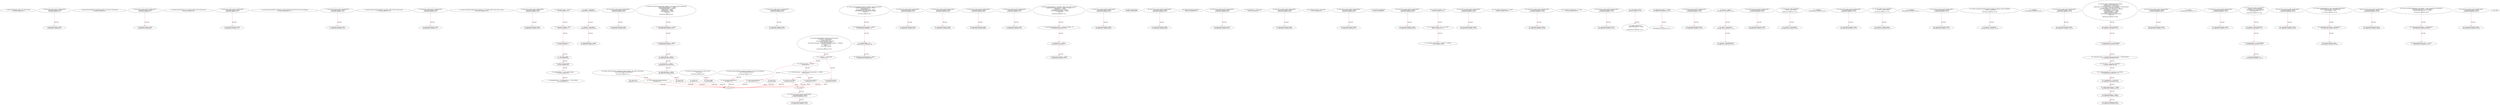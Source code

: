 digraph  {
13 [label="2_ function totalSupply() public view returns (uint);\n13-function_definition-3-3", method="totalSupply()", type_label=function_definition];
21 [label="3_ function bug_unchk_send21() payable public{\n      msg.sender.transfer(1 ether);}\n21-function_definition-4-5", method="bug_unchk_send21()", type_label=function_definition];
26 [label="4_ msg.sender.transfer(1 ether);\n26-expression_statement-5-5", method="bug_unchk_send21()", type_label=expression_statement];
36 [label="5_ function balanceOf(address tokenOwner) public view returns (uint balance);\n36-function_definition-6-6", method="balanceOf(address tokenOwner)", type_label=function_definition];
49 [label="6_ function bug_unchk_send10() payable public{\n      msg.sender.transfer(1 ether);}\n49-function_definition-7-8", method="bug_unchk_send10()", type_label=function_definition];
54 [label="7_ msg.sender.transfer(1 ether);\n54-expression_statement-8-8", method="bug_unchk_send10()", type_label=expression_statement];
64 [label="8_ function transfer(address to, uint tokens) public returns (bool success);\n64-function_definition-9-9", method="transfer(address to,uint tokens)", type_label=function_definition];
80 [label="9_ function bug_unchk_send22() payable public{\n      msg.sender.transfer(1 ether);}\n80-function_definition-10-11", method="bug_unchk_send22()", type_label=function_definition];
85 [label="10_ msg.sender.transfer(1 ether);\n85-expression_statement-11-11", method="bug_unchk_send22()", type_label=expression_statement];
95 [label="11_ function allowance(address tokenOwner, address spender) public view returns (uint remaining);\n95-function_definition-12-12", method="allowance(address tokenOwner,address spender)", type_label=function_definition];
112 [label="12_ function bug_unchk_send12() payable public{\n      msg.sender.transfer(1 ether);}\n112-function_definition-13-14", method="bug_unchk_send12()", type_label=function_definition];
117 [label="13_ msg.sender.transfer(1 ether);\n117-expression_statement-14-14", method="bug_unchk_send12()", type_label=expression_statement];
127 [label="14_ function approve(address spender, uint tokens) public returns (bool success);\n127-function_definition-15-15", method="approve(address spender,uint tokens)", type_label=function_definition];
143 [label="15_ function bug_unchk_send11() payable public{\n      msg.sender.transfer(1 ether);}\n143-function_definition-16-17", method="bug_unchk_send11()", type_label=function_definition];
148 [label="16_ msg.sender.transfer(1 ether);\n148-expression_statement-17-17", method="bug_unchk_send11()", type_label=expression_statement];
158 [label="17_ function transferFrom(address from, address to, uint tokens) public returns (bool success);\n158-function_definition-18-18", method="transferFrom(address from,address to,uint tokens)", type_label=function_definition];
178 [label="18_ function bug_unchk_send1() payable public{\n      msg.sender.transfer(1 ether);}\n178-function_definition-19-20", method="bug_unchk_send1()", type_label=function_definition];
183 [label="19_ msg.sender.transfer(1 ether);\n183-expression_statement-20-20", method="bug_unchk_send1()", type_label=expression_statement];
227 [label="24_ string public name = \"Acunar\";\n227-new_variable-25-25", method="", type_label=new_variable];
234 [label="25_ string public symbol = \"ACN\";\n234-new_variable-26-26", method="", type_label=new_variable];
241 [label="26_ uint public decimals = 0;\n241-new_variable-27-27", method="", type_label=new_variable];
247 [label="27_ uint public supply;\n247-new_variable-28-28", method="", type_label=new_variable];
252 [label="28_ address public founder;\n252-new_variable-29-29", method="", type_label=new_variable];
257 [label="29_ mapping(address => uint) public balances;\n257-new_variable-30-30", method="", type_label=new_variable];
264 [label="30_ mapping(address => mapping(address => uint)) allowed;\n264-new_variable-31-31", method="", type_label=new_variable];
302 [label="34_ supply = 200000000;\n302-expression_statement-35-35", method="", type_label=expression_statement];
306 [label="35_ founder = msg.sender;\n306-expression_statement-36-36", method="", type_label=expression_statement];
312 [label="36_ balances[founder] = supply;\n312-expression_statement-37-37", method="", type_label=expression_statement];
318 [label="38_ function bug_unchk_send2() payable public{\n      msg.sender.transfer(1 ether);}\n318-function_definition-39-40", method="bug_unchk_send2()", type_label=function_definition];
323 [label="39_ msg.sender.transfer(1 ether);\n323-expression_statement-40-40", method="bug_unchk_send2()", type_label=expression_statement];
333 [label="40_ function allowance(address tokenOwner, address spender) view public returns(uint){\n        return allowed[tokenOwner][spender];\n    }\n333-function_definition-41-43", method="allowance(address tokenOwner,address spender)", type_label=function_definition];
350 [label="41_ return allowed[tokenOwner][spender];\n350-return-42-42", method="allowance(address tokenOwner,address spender)", type_label=return];
356 [label="43_ function bug_unchk_send17() payable public{\n      msg.sender.transfer(1 ether);}\n356-function_definition-44-45", method="bug_unchk_send17()", type_label=function_definition];
361 [label="44_ msg.sender.transfer(1 ether);\n361-expression_statement-45-45", method="bug_unchk_send17()", type_label=expression_statement];
371 [label="45_ function approve(address spender, uint tokens) public returns(bool){\n        require(balances[msg.sender] >= tokens);\n        require(tokens > 0);\n        allowed[msg.sender][spender] = tokens;\n        emit Approval(msg.sender, spender, tokens);\n        return true;\n    }\n371-function_definition-46-52", method="approve(address spender,uint tokens)", type_label=function_definition];
387 [label="46_ require(balances[msg.sender] >= tokens);\n387-expression_statement-47-47", method="approve(address spender,uint tokens)", type_label=expression_statement];
398 [label="47_ require(tokens > 0);\n398-expression_statement-48-48", method="approve(address spender,uint tokens)", type_label=expression_statement];
405 [label="48_ allowed[msg.sender][spender] = tokens;\n405-expression_statement-49-49", method="approve(address spender,uint tokens)", type_label=expression_statement];
425 [label="50_ return true;\n425-return-51-51", method="approve(address spender,uint tokens)", type_label=return];
428 [label="52_ function bug_unchk_send3() payable public{\n      msg.sender.transfer(1 ether);}\n428-function_definition-53-54", method="bug_unchk_send3()", type_label=function_definition];
433 [label="53_ msg.sender.transfer(1 ether);\n433-expression_statement-54-54", method="bug_unchk_send3()", type_label=expression_statement];
443 [label="54_ function transferFrom(address from, address to, uint tokens) public returns(bool){\n        require(allowed[from][to] >= tokens);\n        require(balances[from] >= tokens);\n        balances[from] -= tokens;\n        balances[to] += tokens;\n        allowed[from][to] -= tokens;\n        return true;\n    }\n443-function_definition-55-62", method="transferFrom(address from,address to,uint tokens)", type_label=function_definition];
463 [label="55_ require(allowed[from][to] >= tokens);\n463-expression_statement-56-56", method="transferFrom(address from,address to,uint tokens)", type_label=expression_statement];
474 [label="56_ require(balances[from] >= tokens);\n474-expression_statement-57-57", method="transferFrom(address from,address to,uint tokens)", type_label=expression_statement];
483 [label="57_ balances[from] -= tokens;\n483-expression_statement-58-58", method="transferFrom(address from,address to,uint tokens)", type_label=expression_statement];
489 [label="58_ balances[to] += tokens;\n489-expression_statement-59-59", method="transferFrom(address from,address to,uint tokens)", type_label=expression_statement];
495 [label="59_ allowed[from][to] -= tokens;\n495-expression_statement-60-60", method="transferFrom(address from,address to,uint tokens)", type_label=expression_statement];
503 [label="60_ return true;\n503-return-61-61", method="transferFrom(address from,address to,uint tokens)", type_label=return];
506 [label="62_ function bug_unchk_send9() payable public{\n      msg.sender.transfer(1 ether);}\n506-function_definition-63-64", method="bug_unchk_send9()", type_label=function_definition];
511 [label="63_ msg.sender.transfer(1 ether);\n511-expression_statement-64-64", method="bug_unchk_send9()", type_label=expression_statement];
521 [label="64_ function totalSupply() public view returns (uint){\n        return supply;\n    }\n521-function_definition-65-67", method="totalSupply()", type_label=function_definition];
530 [label="65_ return supply;\n530-return-66-66", method="totalSupply()", type_label=return];
532 [label="67_ function bug_unchk_send25() payable public{\n      msg.sender.transfer(1 ether);}\n532-function_definition-68-69", method="bug_unchk_send25()", type_label=function_definition];
537 [label="68_ msg.sender.transfer(1 ether);\n537-expression_statement-69-69", method="bug_unchk_send25()", type_label=expression_statement];
547 [label="69_ function balanceOf(address tokenOwner) public view returns (uint balance){\n         return balances[tokenOwner];\n     }\n547-function_definition-70-72", method="balanceOf(address tokenOwner)", type_label=function_definition];
561 [label="70_ return balances[tokenOwner];\n561-return-71-71", method="balanceOf(address tokenOwner)", type_label=return];
565 [label="72_ function bug_unchk_send19() payable public{\n      msg.sender.transfer(1 ether);}\n565-function_definition-73-74", method="bug_unchk_send19()", type_label=function_definition];
570 [label="73_ msg.sender.transfer(1 ether);\n570-expression_statement-74-74", method="bug_unchk_send19()", type_label=expression_statement];
580 [label="74_ function transfer(address to, uint tokens) public returns (bool success){\n         require(balances[msg.sender] >= tokens && tokens > 0);\n         balances[to] += tokens;\n         balances[msg.sender] -= tokens;\n         emit Transfer(msg.sender, to, tokens);\n         return true;\n     }\n580-function_definition-75-81", method="transfer(address to,uint tokens)", type_label=function_definition];
597 [label="75_ require(balances[msg.sender] >= tokens && tokens > 0);\n597-expression_statement-76-76", method="transfer(address to,uint tokens)", type_label=expression_statement];
612 [label="76_ balances[to] += tokens;\n612-expression_statement-77-77", method="transfer(address to,uint tokens)", type_label=expression_statement];
618 [label="77_ balances[msg.sender] -= tokens;\n618-expression_statement-78-78", method="transfer(address to,uint tokens)", type_label=expression_statement];
636 [label="79_ return true;\n636-return-80-80", method="transfer(address to,uint tokens)", type_label=return];
639 [label="81_ function bug_unchk_send26() payable public{\n      msg.sender.transfer(1 ether);}\n639-function_definition-82-83", method="bug_unchk_send26()", type_label=function_definition];
644 [label="82_ msg.sender.transfer(1 ether);\n644-expression_statement-83-83", method="bug_unchk_send26()", type_label=expression_statement];
660 [label="85_ address public admin;\n660-new_variable-86-86", method="", type_label=new_variable];
665 [label="86_ function bug_unchk_send18() payable public{\n      msg.sender.transfer(1 ether);}\n665-function_definition-87-88", method="bug_unchk_send18()", type_label=function_definition];
670 [label="87_ msg.sender.transfer(1 ether);\n670-expression_statement-88-88", method="bug_unchk_send18()", type_label=expression_statement];
680 [label="88_ address payable public deposit;\n680-new_variable-89-89", method="", type_label=new_variable];
685 [label="89_ function bug_unchk_send29() payable public{\n      msg.sender.transfer(1 ether);}\n685-function_definition-90-91", method="bug_unchk_send29()", type_label=function_definition];
690 [label="90_ msg.sender.transfer(1 ether);\n690-expression_statement-91-91", method="bug_unchk_send29()", type_label=expression_statement];
700 [label="91_ uint tokenPrice = 0.0001 ether;\n700-new_variable-92-92", method="", type_label=new_variable];
706 [label="92_ function bug_unchk_send6() payable public{\n      msg.sender.transfer(1 ether);}\n706-function_definition-93-94", method="bug_unchk_send6()", type_label=function_definition];
711 [label="93_ msg.sender.transfer(1 ether);\n711-expression_statement-94-94", method="bug_unchk_send6()", type_label=expression_statement];
721 [label="94_ uint public hardCap =21000 ether;\n721-new_variable-95-95", method="", type_label=new_variable];
728 [label="95_ function bug_unchk_send16() payable public{\n      msg.sender.transfer(1 ether);}\n728-function_definition-96-97", method="bug_unchk_send16()", type_label=function_definition];
733 [label="96_ msg.sender.transfer(1 ether);\n733-expression_statement-97-97", method="bug_unchk_send16()", type_label=expression_statement];
743 [label="97_ uint public raisedAmount;\n743-new_variable-98-98", method="", type_label=new_variable];
748 [label="98_ function bug_unchk_send24() payable public{\n      msg.sender.transfer(1 ether);}\n748-function_definition-99-100", method="bug_unchk_send24()", type_label=function_definition];
753 [label="99_ msg.sender.transfer(1 ether);\n753-expression_statement-100-100", method="bug_unchk_send24()", type_label=expression_statement];
763 [label="100_ uint public saleStart = now;\n763-new_variable-101-101", method="", type_label=new_variable];
769 [label="101_ uint public saleEnd = now + 14515200;\n769-new_variable-102-102", method="", type_label=new_variable];
777 [label="102_ uint public coinTradeStart = saleEnd + 15120000;\n777-new_variable-103-103", method="", type_label=new_variable];
785 [label="103_ function bug_unchk_send5() payable public{\n      msg.sender.transfer(1 ether);}\n785-function_definition-104-105", method="bug_unchk_send5()", type_label=function_definition];
790 [label="104_ msg.sender.transfer(1 ether);\n790-expression_statement-105-105", method="bug_unchk_send5()", type_label=expression_statement];
800 [label="105_ uint public maxInvestment = 30 ether;\n800-new_variable-106-106", method="", type_label=new_variable];
807 [label="106_ function bug_unchk_send15() payable public{\n      msg.sender.transfer(1 ether);}\n807-function_definition-107-108", method="bug_unchk_send15()", type_label=function_definition];
812 [label="107_ msg.sender.transfer(1 ether);\n812-expression_statement-108-108", method="bug_unchk_send15()", type_label=expression_statement];
822 [label="108_ uint public minInvestment = 0.1 ether;\n822-new_variable-109-109", method="", type_label=new_variable];
835 [label="110_ function bug_unchk_send28() payable public{\n      msg.sender.transfer(1 ether);}\n835-function_definition-111-112", method="bug_unchk_send28()", type_label=function_definition];
840 [label="111_ msg.sender.transfer(1 ether);\n840-expression_statement-112-112", method="bug_unchk_send28()", type_label=expression_statement];
850 [label="112_ State public ieoState;\n850-new_variable-113-113", method="", type_label=new_variable];
856 [label="113_ modifier onlyAdmin(){\n        require(msg.sender == admin);\n        _;\n    }\n856-expression_statement-114-117", method="", type_label=expression_statement];
859 [label="114_ require(msg.sender == admin);\n859-expression_statement-115-115", method="", type_label=expression_statement];
868 [label="115_ _;\n868-expression_statement-116-116", method="", type_label=expression_statement];
870 [label="117_ function bug_unchk_send13() payable public{\n      msg.sender.transfer(1 ether);}\n870-function_definition-118-119", method="bug_unchk_send13()", type_label=function_definition];
875 [label="118_ msg.sender.transfer(1 ether);\n875-expression_statement-119-119", method="bug_unchk_send13()", type_label=expression_statement];
905 [label="121_ deposit = _deposit;\n905-expression_statement-122-122", method="", type_label=expression_statement];
909 [label="122_ admin = msg.sender;\n909-expression_statement-123-123", method="", type_label=expression_statement];
915 [label="123_ ieoState = State.beforeStart;\n915-expression_statement-124-124", method="", type_label=expression_statement];
921 [label="125_ function bug_unchk_send20() payable public{\n      msg.sender.transfer(1 ether);}\n921-function_definition-126-127", method="bug_unchk_send20()", type_label=function_definition];
926 [label="126_ msg.sender.transfer(1 ether);\n926-expression_statement-127-127", method="bug_unchk_send20()", type_label=expression_statement];
936 [label="127_ function halt() public onlyAdmin{\n        ieoState = State.halted;\n    }\n936-function_definition-128-130", method="halt()", type_label=function_definition];
939 [label="127_ onlyAdmin\n939-expression_statement-128-128", method="halt()", type_label=expression_statement];
942 [label="128_ ieoState = State.halted;\n942-expression_statement-129-129", method="halt()", type_label=expression_statement];
948 [label="130_ function bug_unchk_send32() payable public{\n      msg.sender.transfer(1 ether);}\n948-function_definition-131-132", method="bug_unchk_send32()", type_label=function_definition];
953 [label="131_ msg.sender.transfer(1 ether);\n953-expression_statement-132-132", method="bug_unchk_send32()", type_label=expression_statement];
963 [label="132_ function unhalt() public onlyAdmin{\n        ieoState = State.running;\n    }\n963-function_definition-133-135", method="unhalt()", type_label=function_definition];
966 [label="132_ onlyAdmin\n966-expression_statement-133-133", method="unhalt()", type_label=expression_statement];
969 [label="133_ ieoState = State.running;\n969-expression_statement-134-134", method="unhalt()", type_label=expression_statement];
975 [label="135_ function bug_unchk_send4() payable public{\n      msg.sender.transfer(1 ether);}\n975-function_definition-136-137", method="bug_unchk_send4()", type_label=function_definition];
980 [label="136_ msg.sender.transfer(1 ether);\n980-expression_statement-137-137", method="bug_unchk_send4()", type_label=expression_statement];
990 [label="137_ function changeDepositAddress(address payable newDeposit) public onlyAdmin{\n        deposit = newDeposit;\n    }\n990-function_definition-138-140", method="changeDepositAddress(address payable newDeposit)", type_label=function_definition];
997 [label="137_ onlyAdmin\n997-expression_statement-138-138", method="changeDepositAddress(address payable newDeposit)", type_label=expression_statement];
1000 [label="138_ deposit = newDeposit;\n1000-expression_statement-139-139", method="changeDepositAddress(address payable newDeposit)", type_label=expression_statement];
1004 [label="140_ function bug_unchk_send7() payable public{\n      msg.sender.transfer(1 ether);}\n1004-function_definition-141-142", method="bug_unchk_send7()", type_label=function_definition];
1009 [label="141_ msg.sender.transfer(1 ether);\n1009-expression_statement-142-142", method="bug_unchk_send7()", type_label=expression_statement];
1019 [label="142_ function getCurrentState() public view returns(State){\n        if(ieoState == State.halted){\n            return State.halted;\n        }else if(block.timestamp < saleStart){\n            return State.beforeStart;\n        }else if(block.timestamp >= saleStart && block.timestamp <= saleEnd){\n            return State.running;\n        }else{\n            return State.afterEnd;\n        }\n    }\n1019-function_definition-143-153", method="getCurrentState()", type_label=function_definition];
1029 [label="143_ if_ieoState == State.halted\n1029-if-144-152", method="getCurrentState()", type_label=if];
2399 [label="143_ end_if", method="getCurrentState()", type_label=end_if];
1036 [label="144_ return State.halted;\n1036-return-145-145", method="getCurrentState()", type_label=return];
1040 [label="145_ if_block.timestamp < saleStart\n1040-if-146-152", method="getCurrentState()", type_label=if];
1047 [label="146_ return State.beforeStart;\n1047-return-147-147", method="getCurrentState()", type_label=return];
1051 [label="147_ if_block.timestamp >= saleStart && block.timestamp <= saleEnd\n1051-if-148-152", method="getCurrentState()", type_label=if];
1064 [label="148_ return State.running;\n1064-return-149-149", method="getCurrentState()", type_label=return];
1069 [label="150_ return State.afterEnd;\n1069-return-151-151", method="getCurrentState()", type_label=return];
1073 [label="153_ function bug_unchk_send23() payable public{\n      msg.sender.transfer(1 ether);}\n1073-function_definition-154-155", method="bug_unchk_send23()", type_label=function_definition];
1078 [label="154_ msg.sender.transfer(1 ether);\n1078-expression_statement-155-155", method="bug_unchk_send23()", type_label=expression_statement];
1088 [label="155_ function invest() payable public returns(bool){\n        ieoState = getCurrentState();\n        require(ieoState == State.running);\n        require(msg.value >= minInvestment && msg.value <= maxInvestment);\n        uint tokens = msg.value / tokenPrice;\n        require(raisedAmount + msg.value <= hardCap);\n        raisedAmount += msg.value;\n        balances[msg.sender] += tokens;\n        balances[founder] -= tokens;\n        deposit.transfer(msg.value); \n        emit Invest(msg.sender, msg.value, tokens);\n        return true;\n    }\n1088-function_definition-156-168", method="invest()", type_label=function_definition];
1097 [label="156_ ieoState = getCurrentState();\n1097-expression_statement-157-157", method="invest()", type_label=expression_statement];
1102 [label="157_ require(ieoState == State.running);\n1102-expression_statement-158-158", method="invest()", type_label=expression_statement];
1111 [label="158_ require(msg.value >= minInvestment && msg.value <= maxInvestment);\n1111-expression_statement-159-159", method="invest()", type_label=expression_statement];
1126 [label="159_ uint tokens = msg.value / tokenPrice;\n1126-new_variable-160-160", method="invest()", type_label=new_variable];
1136 [label="160_ require(raisedAmount + msg.value <= hardCap);\n1136-expression_statement-161-161", method="invest()", type_label=expression_statement];
1147 [label="161_ raisedAmount += msg.value;\n1147-expression_statement-162-162", method="invest()", type_label=expression_statement];
1153 [label="162_ balances[msg.sender] += tokens;\n1153-expression_statement-163-163", method="invest()", type_label=expression_statement];
1161 [label="163_ balances[founder] -= tokens;\n1161-expression_statement-164-164", method="invest()", type_label=expression_statement];
1167 [label="164_ deposit.transfer(msg.value);\n1167-expression_statement-165-165", method="invest()", type_label=expression_statement];
1188 [label="166_ return true;\n1188-return-167-167", method="invest()", type_label=return];
1191 [label="168_ function bug_unchk_send14() payable public{\n      msg.sender.transfer(1 ether);}\n1191-function_definition-169-170", method="bug_unchk_send14()", type_label=function_definition];
1196 [label="169_ msg.sender.transfer(1 ether);\n1196-expression_statement-170-170", method="bug_unchk_send14()", type_label=expression_statement];
1210 [label="171_ invest();\n1210-expression_statement-172-172", method="", type_label=expression_statement];
1213 [label="173_ function bug_unchk_send30() payable public{\n      msg.sender.transfer(1 ether);}\n1213-function_definition-174-175", method="bug_unchk_send30()", type_label=function_definition];
1218 [label="174_ msg.sender.transfer(1 ether);\n1218-expression_statement-175-175", method="bug_unchk_send30()", type_label=expression_statement];
1228 [label="175_ function burn() public returns(bool){\n        ieoState = getCurrentState();\n        require(ieoState == State.afterEnd);\n        balances[founder] = 0;\n    }\n1228-function_definition-176-180", method="burn()", type_label=function_definition];
1236 [label="176_ ieoState = getCurrentState();\n1236-expression_statement-177-177", method="burn()", type_label=expression_statement];
1241 [label="177_ require(ieoState == State.afterEnd);\n1241-expression_statement-178-178", method="burn()", type_label=expression_statement];
1250 [label="178_ balances[founder] = 0;\n1250-expression_statement-179-179", method="burn()", type_label=expression_statement];
1256 [label="180_ function bug_unchk_send8() payable public{\n      msg.sender.transfer(1 ether);}\n1256-function_definition-181-182", method="bug_unchk_send8()", type_label=function_definition];
1261 [label="181_ msg.sender.transfer(1 ether);\n1261-expression_statement-182-182", method="bug_unchk_send8()", type_label=expression_statement];
1271 [label="182_ function transfer(address to, uint value) public returns(bool){\n        require(block.timestamp > coinTradeStart);\n        super.transfer(to, value);\n    }\n1271-function_definition-183-186", method="transfer(address to,uint value)", type_label=function_definition];
1287 [label="183_ require(block.timestamp > coinTradeStart);\n1287-expression_statement-184-184", method="transfer(address to,uint value)", type_label=expression_statement];
1296 [label="184_ super.transfer(to, value);\n1296-expression_statement-185-185", method="transfer(address to,uint value)", type_label=expression_statement];
1305 [label="186_ function bug_unchk_send27() payable public{\n      msg.sender.transfer(1 ether);}\n1305-function_definition-187-188", method="bug_unchk_send27()", type_label=function_definition];
1310 [label="187_ msg.sender.transfer(1 ether);\n1310-expression_statement-188-188", method="bug_unchk_send27()", type_label=expression_statement];
1320 [label="188_ function transferFrom(address _from, address _to, uint _value) public returns(bool){\n        require(block.timestamp > coinTradeStart);\n        super.transferFrom(_from, _to, _value);\n    }\n1320-function_definition-189-192", method="transferFrom(address _from,address _to,uint _value)", type_label=function_definition];
1340 [label="189_ require(block.timestamp > coinTradeStart);\n1340-expression_statement-190-190", method="transferFrom(address _from,address _to,uint _value)", type_label=expression_statement];
1349 [label="190_ super.transferFrom(_from, _to, _value);\n1349-expression_statement-191-191", method="transferFrom(address _from,address _to,uint _value)", type_label=expression_statement];
1360 [label="192_ function bug_unchk_send31() payable public{\n      msg.sender.transfer(1 ether);}\n1360-function_definition-193-194", method="bug_unchk_send31()", type_label=function_definition];
1365 [label="193_ msg.sender.transfer(1 ether);\n1365-expression_statement-194-194", method="bug_unchk_send31()", type_label=expression_statement];
1 [label="0_ start_node", method="", type_label=start];
2 [label="0_ exit_node", method="", type_label=exit];
21 -> 26  [color=red, controlflow_type=next_line, edge_type=CFG_edge, key=0, label=next_line];
49 -> 54  [color=red, controlflow_type=next_line, edge_type=CFG_edge, key=0, label=next_line];
80 -> 85  [color=red, controlflow_type=next_line, edge_type=CFG_edge, key=0, label=next_line];
112 -> 117  [color=red, controlflow_type=next_line, edge_type=CFG_edge, key=0, label=next_line];
143 -> 148  [color=red, controlflow_type=next_line, edge_type=CFG_edge, key=0, label=next_line];
178 -> 183  [color=red, controlflow_type=next_line, edge_type=CFG_edge, key=0, label=next_line];
227 -> 234  [color=red, controlflow_type=next_line, edge_type=CFG_edge, key=0, label=next_line];
234 -> 241  [color=red, controlflow_type=next_line, edge_type=CFG_edge, key=0, label=next_line];
241 -> 247  [color=red, controlflow_type=next_line, edge_type=CFG_edge, key=0, label=next_line];
247 -> 252  [color=red, controlflow_type=next_line, edge_type=CFG_edge, key=0, label=next_line];
252 -> 257  [color=red, controlflow_type=next_line, edge_type=CFG_edge, key=0, label=next_line];
257 -> 264  [color=red, controlflow_type=next_line, edge_type=CFG_edge, key=0, label=next_line];
302 -> 306  [color=red, controlflow_type=next_line, edge_type=CFG_edge, key=0, label=next_line];
306 -> 312  [color=red, controlflow_type=next_line, edge_type=CFG_edge, key=0, label=next_line];
318 -> 323  [color=red, controlflow_type=next_line, edge_type=CFG_edge, key=0, label=next_line];
333 -> 350  [color=red, controlflow_type=next_line, edge_type=CFG_edge, key=0, label=next_line];
350 -> 2  [color=red, controlflow_type=return_exit, edge_type=CFG_edge, key=0, label=return_exit];
356 -> 361  [color=red, controlflow_type=next_line, edge_type=CFG_edge, key=0, label=next_line];
371 -> 387  [color=red, controlflow_type=next_line, edge_type=CFG_edge, key=0, label=next_line];
387 -> 398  [color=red, controlflow_type=next_line, edge_type=CFG_edge, key=0, label=next_line];
398 -> 405  [color=red, controlflow_type=next_line, edge_type=CFG_edge, key=0, label=next_line];
425 -> 2  [color=red, controlflow_type=return_exit, edge_type=CFG_edge, key=0, label=return_exit];
428 -> 433  [color=red, controlflow_type=next_line, edge_type=CFG_edge, key=0, label=next_line];
443 -> 463  [color=red, controlflow_type=next_line, edge_type=CFG_edge, key=0, label=next_line];
463 -> 474  [color=red, controlflow_type=next_line, edge_type=CFG_edge, key=0, label=next_line];
474 -> 483  [color=red, controlflow_type=next_line, edge_type=CFG_edge, key=0, label=next_line];
483 -> 489  [color=red, controlflow_type=next_line, edge_type=CFG_edge, key=0, label=next_line];
489 -> 495  [color=red, controlflow_type=next_line, edge_type=CFG_edge, key=0, label=next_line];
495 -> 503  [color=red, controlflow_type=next_line, edge_type=CFG_edge, key=0, label=next_line];
503 -> 2  [color=red, controlflow_type=return_exit, edge_type=CFG_edge, key=0, label=return_exit];
506 -> 511  [color=red, controlflow_type=next_line, edge_type=CFG_edge, key=0, label=next_line];
521 -> 530  [color=red, controlflow_type=next_line, edge_type=CFG_edge, key=0, label=next_line];
530 -> 2  [color=red, controlflow_type=return_exit, edge_type=CFG_edge, key=0, label=return_exit];
532 -> 537  [color=red, controlflow_type=next_line, edge_type=CFG_edge, key=0, label=next_line];
547 -> 561  [color=red, controlflow_type=next_line, edge_type=CFG_edge, key=0, label=next_line];
561 -> 2  [color=red, controlflow_type=return_exit, edge_type=CFG_edge, key=0, label=return_exit];
565 -> 570  [color=red, controlflow_type=next_line, edge_type=CFG_edge, key=0, label=next_line];
580 -> 597  [color=red, controlflow_type=next_line, edge_type=CFG_edge, key=0, label=next_line];
597 -> 612  [color=red, controlflow_type=next_line, edge_type=CFG_edge, key=0, label=next_line];
612 -> 618  [color=red, controlflow_type=next_line, edge_type=CFG_edge, key=0, label=next_line];
636 -> 2  [color=red, controlflow_type=return_exit, edge_type=CFG_edge, key=0, label=return_exit];
639 -> 644  [color=red, controlflow_type=next_line, edge_type=CFG_edge, key=0, label=next_line];
665 -> 670  [color=red, controlflow_type=next_line, edge_type=CFG_edge, key=0, label=next_line];
685 -> 690  [color=red, controlflow_type=next_line, edge_type=CFG_edge, key=0, label=next_line];
706 -> 711  [color=red, controlflow_type=next_line, edge_type=CFG_edge, key=0, label=next_line];
728 -> 733  [color=red, controlflow_type=next_line, edge_type=CFG_edge, key=0, label=next_line];
748 -> 753  [color=red, controlflow_type=next_line, edge_type=CFG_edge, key=0, label=next_line];
763 -> 769  [color=red, controlflow_type=next_line, edge_type=CFG_edge, key=0, label=next_line];
769 -> 777  [color=red, controlflow_type=next_line, edge_type=CFG_edge, key=0, label=next_line];
785 -> 790  [color=red, controlflow_type=next_line, edge_type=CFG_edge, key=0, label=next_line];
807 -> 812  [color=red, controlflow_type=next_line, edge_type=CFG_edge, key=0, label=next_line];
835 -> 840  [color=red, controlflow_type=next_line, edge_type=CFG_edge, key=0, label=next_line];
850 -> 856  [color=red, controlflow_type=next_line, edge_type=CFG_edge, key=0, label=next_line];
859 -> 868  [color=red, controlflow_type=next_line, edge_type=CFG_edge, key=0, label=next_line];
870 -> 875  [color=red, controlflow_type=next_line, edge_type=CFG_edge, key=0, label=next_line];
905 -> 909  [color=red, controlflow_type=next_line, edge_type=CFG_edge, key=0, label=next_line];
909 -> 915  [color=red, controlflow_type=next_line, edge_type=CFG_edge, key=0, label=next_line];
921 -> 926  [color=red, controlflow_type=next_line, edge_type=CFG_edge, key=0, label=next_line];
936 -> 942  [color=red, controlflow_type=next_line, edge_type=CFG_edge, key=0, label=next_line];
948 -> 953  [color=red, controlflow_type=next_line, edge_type=CFG_edge, key=0, label=next_line];
963 -> 969  [color=red, controlflow_type=next_line, edge_type=CFG_edge, key=0, label=next_line];
975 -> 980  [color=red, controlflow_type=next_line, edge_type=CFG_edge, key=0, label=next_line];
990 -> 1000  [color=red, controlflow_type=next_line, edge_type=CFG_edge, key=0, label=next_line];
1004 -> 1009  [color=red, controlflow_type=next_line, edge_type=CFG_edge, key=0, label=next_line];
1019 -> 1029  [color=red, controlflow_type=next_line, edge_type=CFG_edge, key=0, label=next_line];
1029 -> 1036  [color=red, controlflow_type=pos_next, edge_type=CFG_edge, key=0, label=pos_next];
1029 -> 1040  [color=red, controlflow_type=neg_next, edge_type=CFG_edge, key=0, label=neg_next];
2399 -> 1073  [color=red, controlflow_type=next_line, edge_type=CFG_edge, key=0, label=next_line];
1036 -> 2399  [color=red, controlflow_type=end_if, edge_type=CFG_edge, key=0, label=end_if];
1036 -> 2  [color=red, controlflow_type=return_exit, edge_type=CFG_edge, key=0, label=return_exit];
1040 -> 1047  [color=red, controlflow_type=pos_next, edge_type=CFG_edge, key=0, label=pos_next];
1040 -> 1051  [color=red, controlflow_type=neg_next, edge_type=CFG_edge, key=0, label=neg_next];
1047 -> 2399  [color=red, controlflow_type=end_if, edge_type=CFG_edge, key=0, label=end_if];
1047 -> 2  [color=red, controlflow_type=return_exit, edge_type=CFG_edge, key=0, label=return_exit];
1051 -> 1064  [color=red, controlflow_type=pos_next, edge_type=CFG_edge, key=0, label=pos_next];
1051 -> 1069  [color=red, controlflow_type=neg_next, edge_type=CFG_edge, key=0, label=neg_next];
1064 -> 2399  [color=red, controlflow_type=end_if, edge_type=CFG_edge, key=0, label=end_if];
1064 -> 2  [color=red, controlflow_type=return_exit, edge_type=CFG_edge, key=0, label=return_exit];
1069 -> 2399  [color=red, controlflow_type=end_if, edge_type=CFG_edge, key=0, label=end_if];
1069 -> 2  [color=red, controlflow_type=return_exit, edge_type=CFG_edge, key=0, label=return_exit];
1073 -> 1078  [color=red, controlflow_type=next_line, edge_type=CFG_edge, key=0, label=next_line];
1088 -> 1097  [color=red, controlflow_type=next_line, edge_type=CFG_edge, key=0, label=next_line];
1097 -> 1102  [color=red, controlflow_type=next_line, edge_type=CFG_edge, key=0, label=next_line];
1102 -> 1111  [color=red, controlflow_type=next_line, edge_type=CFG_edge, key=0, label=next_line];
1111 -> 1126  [color=red, controlflow_type=next_line, edge_type=CFG_edge, key=0, label=next_line];
1126 -> 1136  [color=red, controlflow_type=next_line, edge_type=CFG_edge, key=0, label=next_line];
1136 -> 1147  [color=red, controlflow_type=next_line, edge_type=CFG_edge, key=0, label=next_line];
1147 -> 1153  [color=red, controlflow_type=next_line, edge_type=CFG_edge, key=0, label=next_line];
1153 -> 1161  [color=red, controlflow_type=next_line, edge_type=CFG_edge, key=0, label=next_line];
1161 -> 1167  [color=red, controlflow_type=next_line, edge_type=CFG_edge, key=0, label=next_line];
1188 -> 2  [color=red, controlflow_type=return_exit, edge_type=CFG_edge, key=0, label=return_exit];
1191 -> 1196  [color=red, controlflow_type=next_line, edge_type=CFG_edge, key=0, label=next_line];
1213 -> 1218  [color=red, controlflow_type=next_line, edge_type=CFG_edge, key=0, label=next_line];
1228 -> 1236  [color=red, controlflow_type=next_line, edge_type=CFG_edge, key=0, label=next_line];
1236 -> 1241  [color=red, controlflow_type=next_line, edge_type=CFG_edge, key=0, label=next_line];
1241 -> 1250  [color=red, controlflow_type=next_line, edge_type=CFG_edge, key=0, label=next_line];
1256 -> 1261  [color=red, controlflow_type=next_line, edge_type=CFG_edge, key=0, label=next_line];
1271 -> 1287  [color=red, controlflow_type=next_line, edge_type=CFG_edge, key=0, label=next_line];
1287 -> 1296  [color=red, controlflow_type=next_line, edge_type=CFG_edge, key=0, label=next_line];
1305 -> 1310  [color=red, controlflow_type=next_line, edge_type=CFG_edge, key=0, label=next_line];
1320 -> 1340  [color=red, controlflow_type=next_line, edge_type=CFG_edge, key=0, label=next_line];
1340 -> 1349  [color=red, controlflow_type=next_line, edge_type=CFG_edge, key=0, label=next_line];
1360 -> 1365  [color=red, controlflow_type=next_line, edge_type=CFG_edge, key=0, label=next_line];
}
